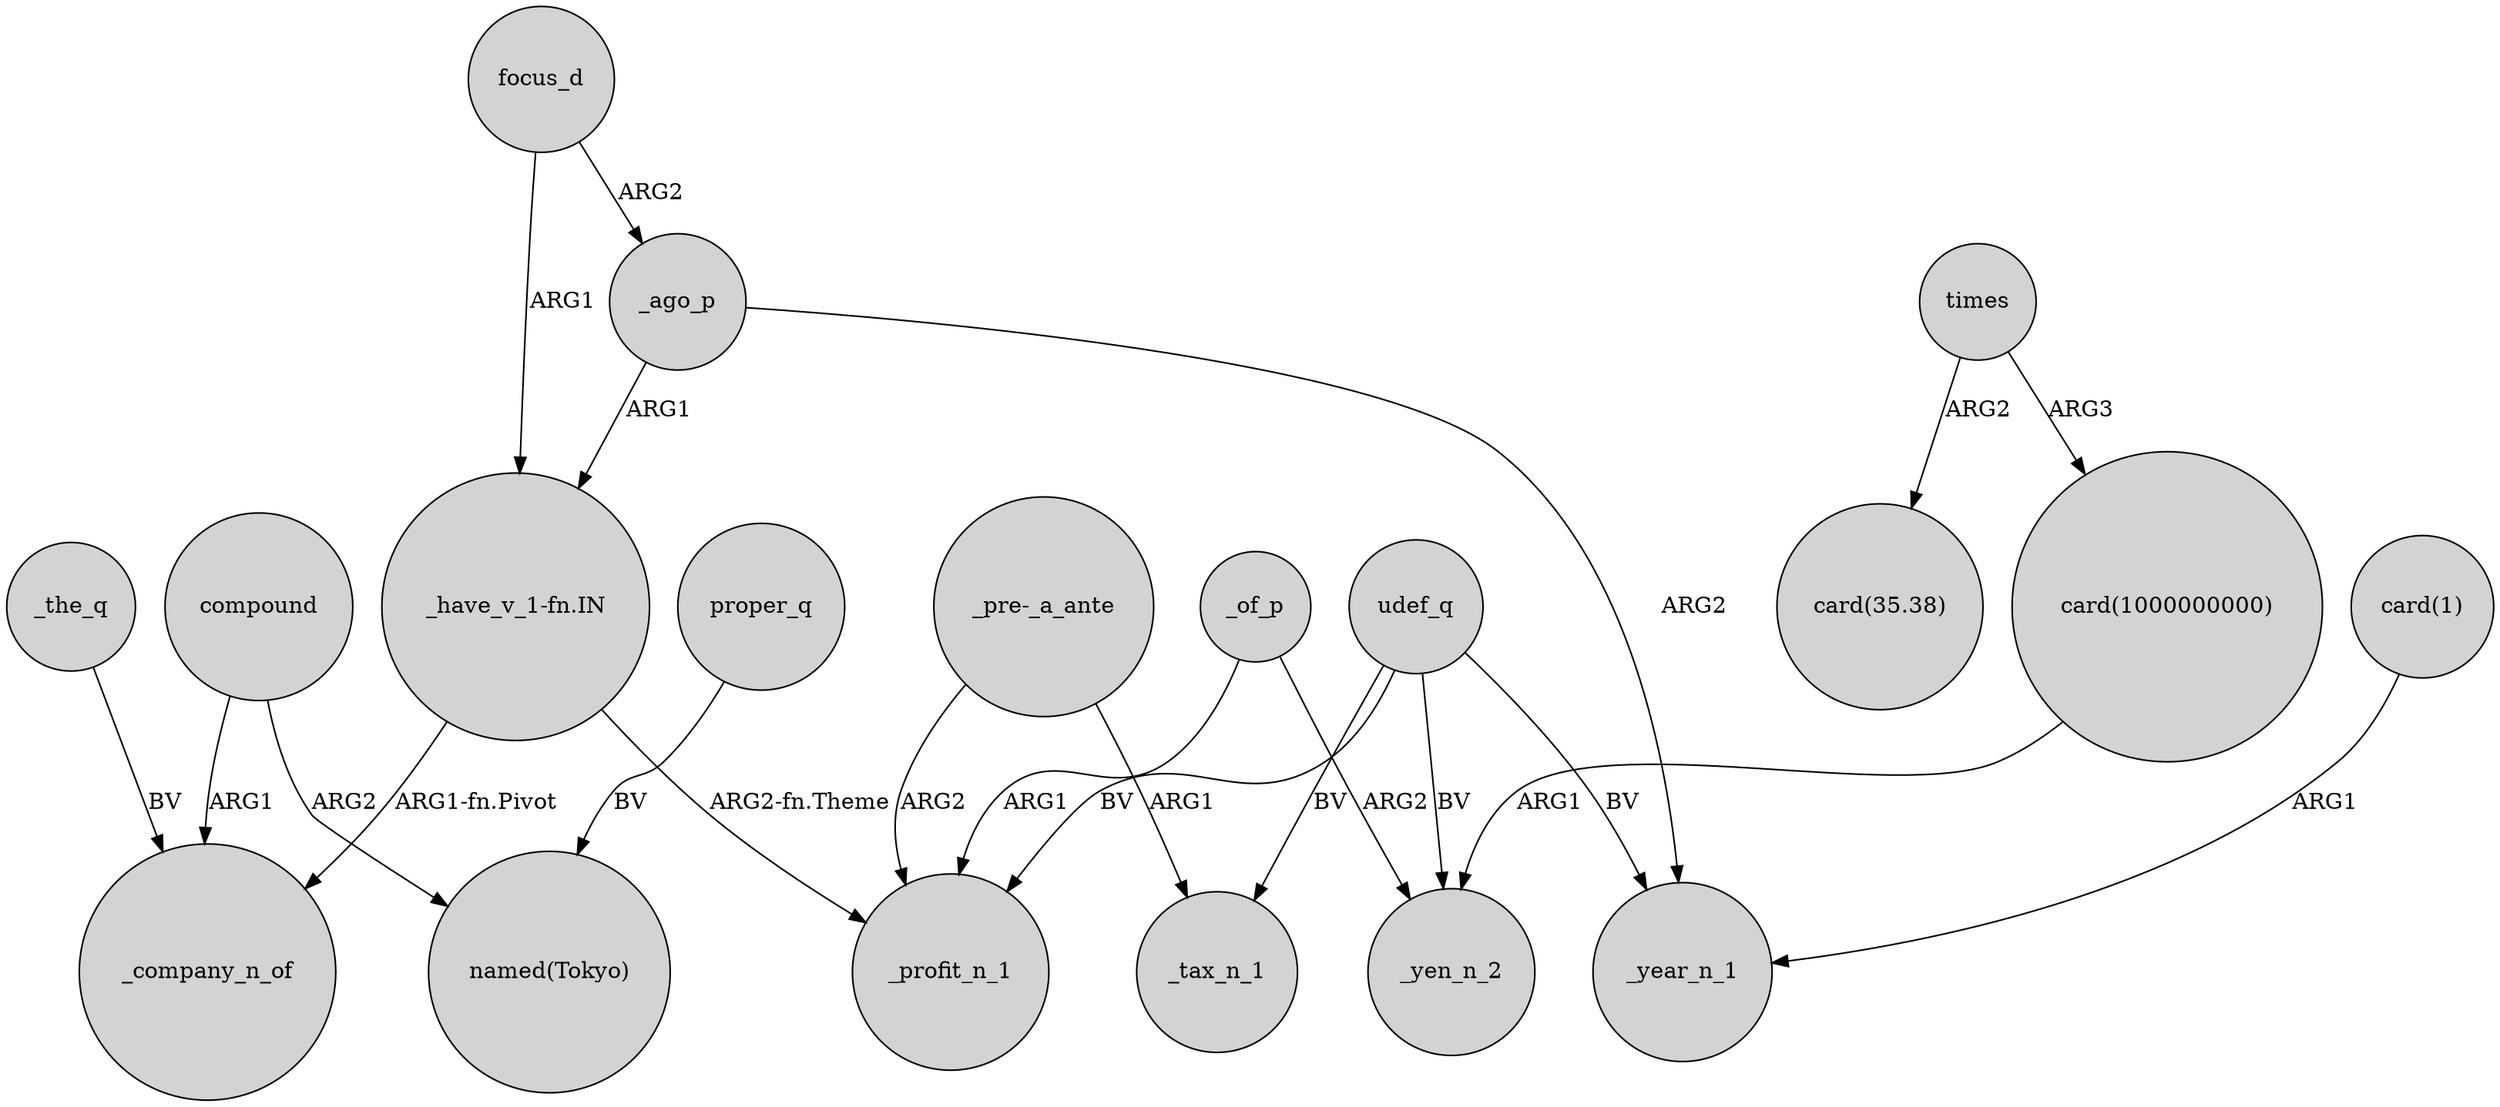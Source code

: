 digraph {
	node [shape=circle style=filled]
	focus_d -> "_have_v_1-fn.IN" [label=ARG1]
	compound -> "named(Tokyo)" [label=ARG2]
	_of_p -> _yen_n_2 [label=ARG2]
	udef_q -> _yen_n_2 [label=BV]
	"card(1000000000)" -> _yen_n_2 [label=ARG1]
	"_pre-_a_ante" -> _tax_n_1 [label=ARG1]
	proper_q -> "named(Tokyo)" [label=BV]
	_the_q -> _company_n_of [label=BV]
	times -> "card(1000000000)" [label=ARG3]
	compound -> _company_n_of [label=ARG1]
	_of_p -> _profit_n_1 [label=ARG1]
	_ago_p -> _year_n_1 [label=ARG2]
	udef_q -> _tax_n_1 [label=BV]
	times -> "card(35.38)" [label=ARG2]
	_ago_p -> "_have_v_1-fn.IN" [label=ARG1]
	"card(1)" -> _year_n_1 [label=ARG1]
	udef_q -> _year_n_1 [label=BV]
	focus_d -> _ago_p [label=ARG2]
	udef_q -> _profit_n_1 [label=BV]
	"_have_v_1-fn.IN" -> _company_n_of [label="ARG1-fn.Pivot"]
	"_have_v_1-fn.IN" -> _profit_n_1 [label="ARG2-fn.Theme"]
	"_pre-_a_ante" -> _profit_n_1 [label=ARG2]
}
